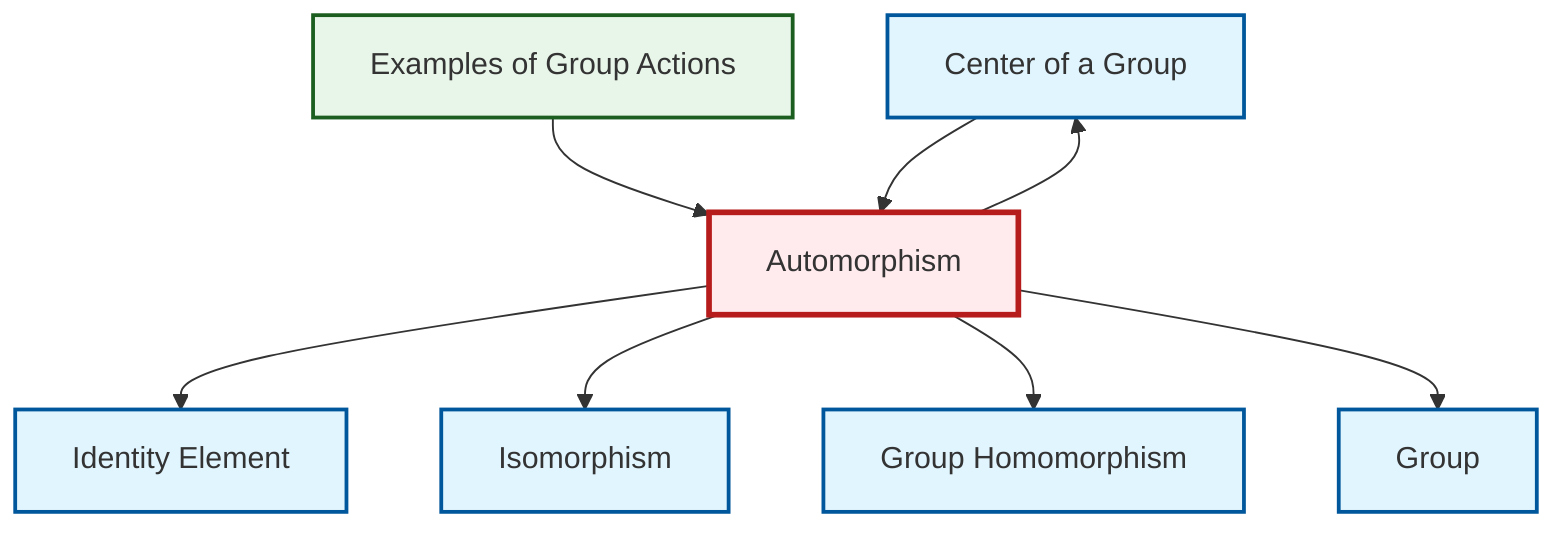 graph TD
    classDef definition fill:#e1f5fe,stroke:#01579b,stroke-width:2px
    classDef theorem fill:#f3e5f5,stroke:#4a148c,stroke-width:2px
    classDef axiom fill:#fff3e0,stroke:#e65100,stroke-width:2px
    classDef example fill:#e8f5e9,stroke:#1b5e20,stroke-width:2px
    classDef current fill:#ffebee,stroke:#b71c1c,stroke-width:3px
    def-center-of-group["Center of a Group"]:::definition
    def-isomorphism["Isomorphism"]:::definition
    ex-group-action-examples["Examples of Group Actions"]:::example
    def-automorphism["Automorphism"]:::definition
    def-identity-element["Identity Element"]:::definition
    def-group["Group"]:::definition
    def-homomorphism["Group Homomorphism"]:::definition
    def-automorphism --> def-identity-element
    ex-group-action-examples --> def-automorphism
    def-center-of-group --> def-automorphism
    def-automorphism --> def-center-of-group
    def-automorphism --> def-isomorphism
    def-automorphism --> def-homomorphism
    def-automorphism --> def-group
    class def-automorphism current